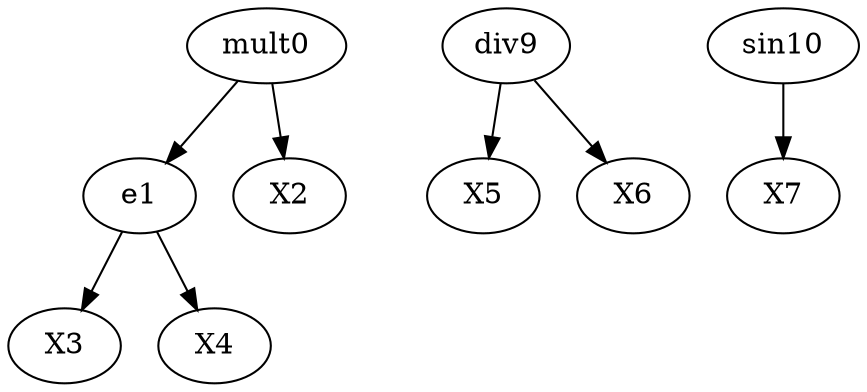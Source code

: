 digraph T {
	mult0 -> e1;
	mult0 -> X2;
	e1 -> X3;
	e1 -> X4;
	div9 -> X5;
	div9 -> X6;
	sin10 -> X7;
}
